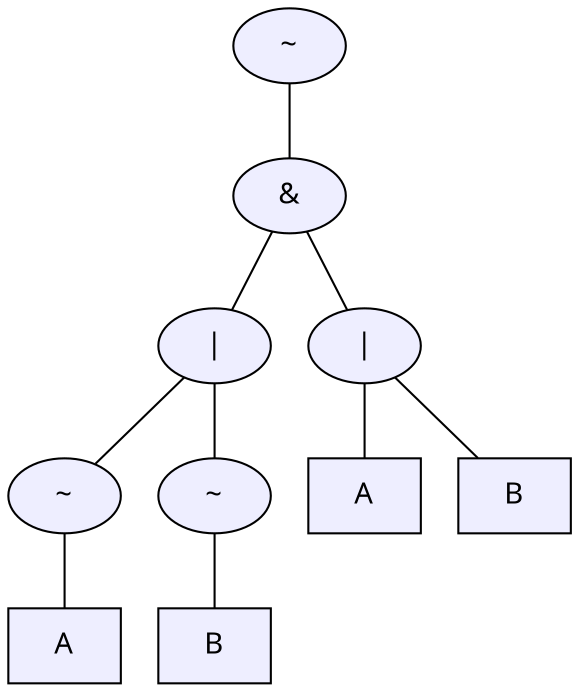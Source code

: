 // Operator conversion of formula "A <-> B"
graph G  {
    graph [fontname = "Hack"];
    node  [fontname = "Hack"];
    edge  [fontname = "Hack"];
    a1  [ label = "A", fillcolor = "#EEEEFF", style="filled", shape = "box"];
    b1  [ label = "B", fillcolor = "#EEEEFF", style="filled", shape = "box"];
    a2  [ label = "A", fillcolor = "#EEEEFF", style="filled", shape = "box"];
    b2  [ label = "B", fillcolor = "#EEEEFF", style="filled", shape = "box"];
          
    n0 [label = "~", fillcolor = "#EEEEFF", style="filled"];
    n1 [label = "&", fillcolor = "#EEEEFF", style="filled"];
    n2 [label = "|", fillcolor = "#EEEEFF", style="filled"];
    n3 [label = "|", fillcolor = "#EEEEFF", style="filled"];
    n3 [label = "|", fillcolor = "#EEEEFF", style="filled"];
    n4 [label = "~", fillcolor = "#EEEEFF", style="filled"];
    n5 [label = "~", fillcolor = "#EEEEFF", style="filled"];
      
    n0 -- n1;
    n1 -- { n2 n3 };
    n2 -- { n4 n5 };
    n3 -- { a2 b2 };
    n4 -- a1;
    n5 -- b1;
}
